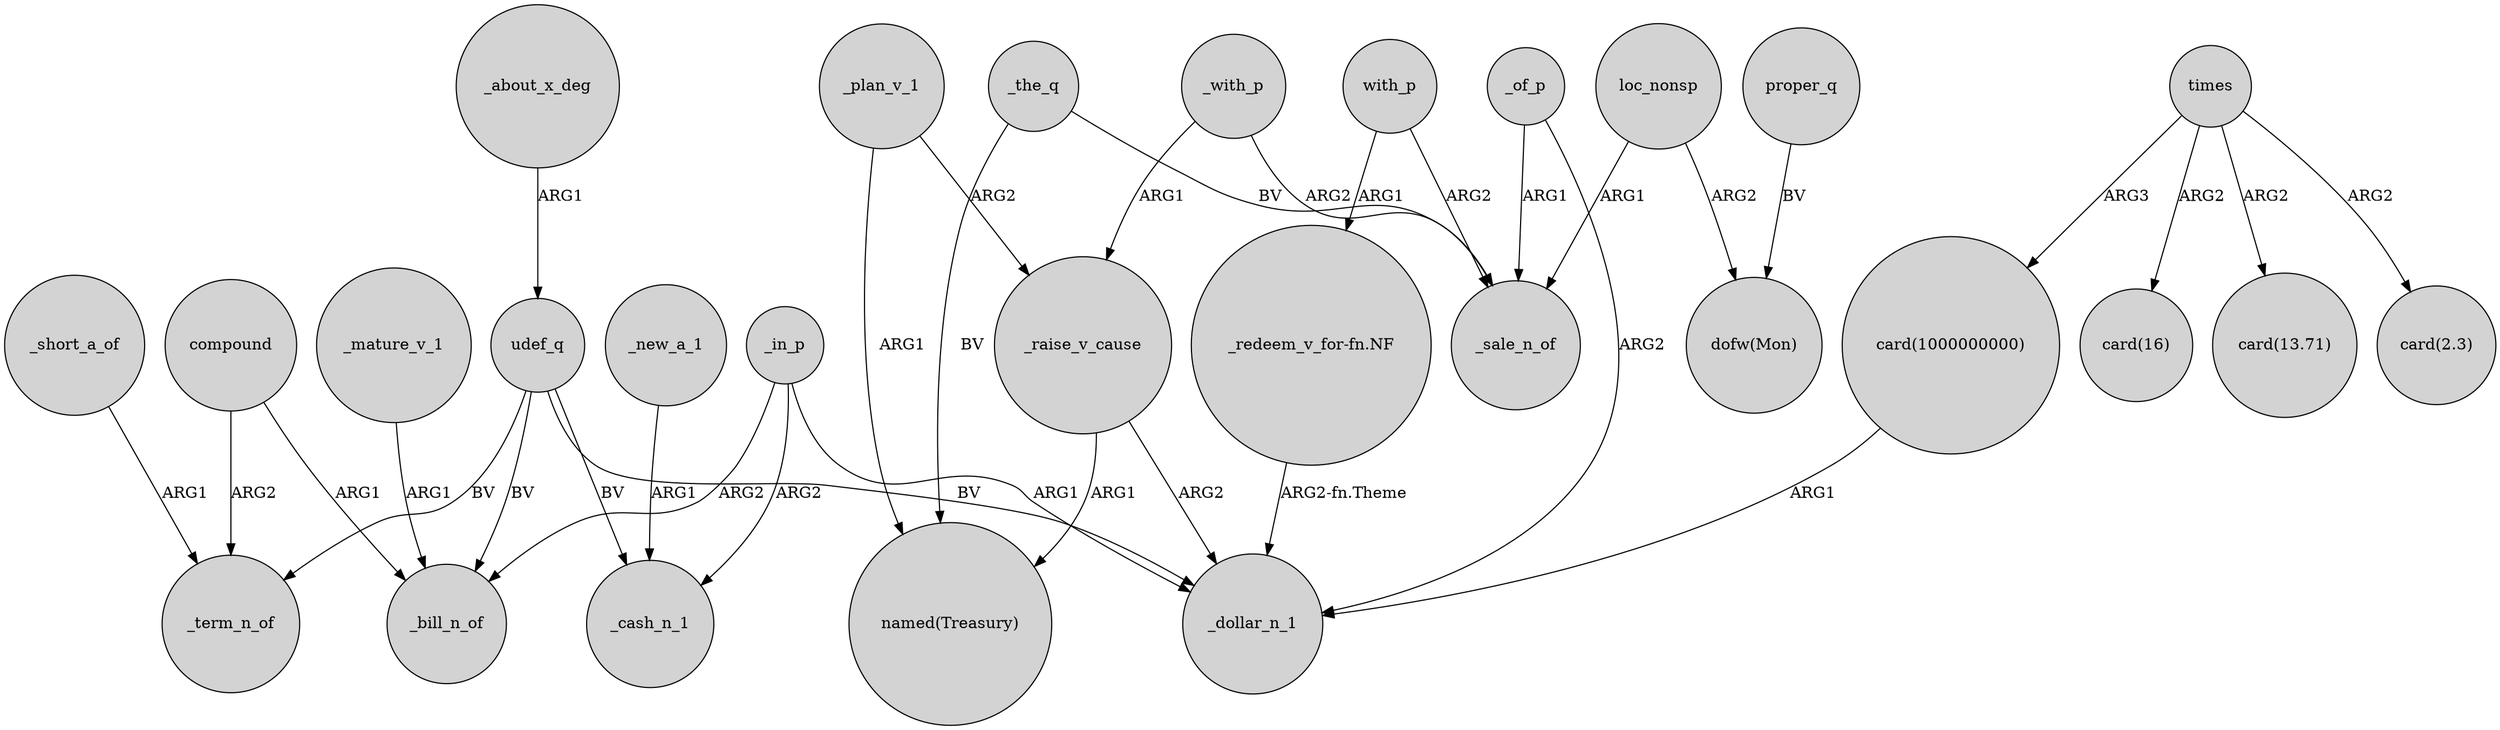 digraph {
	node [shape=circle style=filled]
	loc_nonsp -> _sale_n_of [label=ARG1]
	compound -> _bill_n_of [label=ARG1]
	_mature_v_1 -> _bill_n_of [label=ARG1]
	compound -> _term_n_of [label=ARG2]
	udef_q -> _cash_n_1 [label=BV]
	_new_a_1 -> _cash_n_1 [label=ARG1]
	_short_a_of -> _term_n_of [label=ARG1]
	udef_q -> _bill_n_of [label=BV]
	times -> "card(2.3)" [label=ARG2]
	_about_x_deg -> udef_q [label=ARG1]
	_raise_v_cause -> "named(Treasury)" [label=ARG1]
	times -> "card(1000000000)" [label=ARG3]
	times -> "card(16)" [label=ARG2]
	_of_p -> _sale_n_of [label=ARG1]
	_in_p -> _bill_n_of [label=ARG2]
	_raise_v_cause -> _dollar_n_1 [label=ARG2]
	_the_q -> _sale_n_of [label=BV]
	with_p -> "_redeem_v_for-fn.NF" [label=ARG1]
	with_p -> _sale_n_of [label=ARG2]
	proper_q -> "dofw(Mon)" [label=BV]
	udef_q -> _term_n_of [label=BV]
	_in_p -> _cash_n_1 [label=ARG2]
	_plan_v_1 -> _raise_v_cause [label=ARG2]
	_the_q -> "named(Treasury)" [label=BV]
	loc_nonsp -> "dofw(Mon)" [label=ARG2]
	_with_p -> _raise_v_cause [label=ARG1]
	_in_p -> _dollar_n_1 [label=ARG1]
	_of_p -> _dollar_n_1 [label=ARG2]
	"card(1000000000)" -> _dollar_n_1 [label=ARG1]
	_with_p -> _sale_n_of [label=ARG2]
	times -> "card(13.71)" [label=ARG2]
	"_redeem_v_for-fn.NF" -> _dollar_n_1 [label="ARG2-fn.Theme"]
	_plan_v_1 -> "named(Treasury)" [label=ARG1]
	udef_q -> _dollar_n_1 [label=BV]
}
